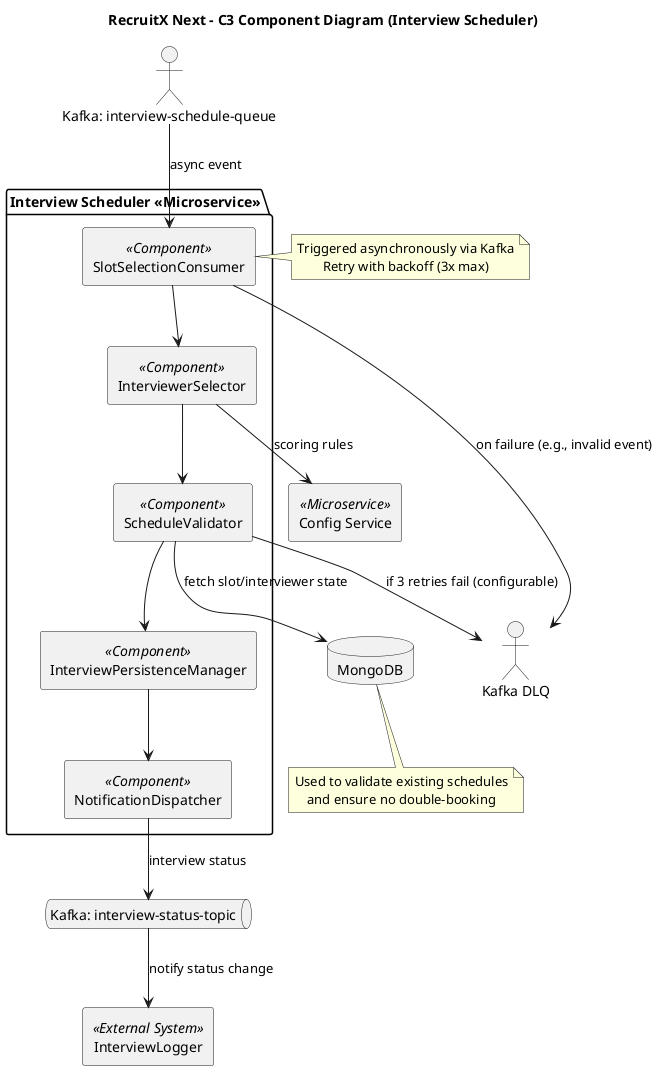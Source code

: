 @startuml
skinparam componentStyle rectangle
skinparam defaultTextAlignment center
title RecruitX Next – C3 Component Diagram (Interview Scheduler)

actor "Kafka: interview-schedule-queue" as kafka_input
actor "Kafka DLQ" as dlq
database "MongoDB" as mongo
component "Config Service" as config_service <<Microservice>>
component "InterviewLogger" as interviewLogger <<External System>>
queue "Kafka: interview-status-topic" as kafka_status

package "Interview Scheduler <<Microservice>>" {
  component "SlotSelectionConsumer" <<Component>>
  component "InterviewerSelector" <<Component>>
  component "ScheduleValidator" <<Component>>
  component "InterviewPersistenceManager" <<Component>>
  component "NotificationDispatcher" <<Component>>
}

' === Flow ===
kafka_input --> SlotSelectionConsumer : async event

SlotSelectionConsumer --> InterviewerSelector
InterviewerSelector --> config_service : scoring rules

InterviewerSelector --> ScheduleValidator
ScheduleValidator --> mongo : fetch slot/interviewer state

ScheduleValidator --> InterviewPersistenceManager
InterviewPersistenceManager --> NotificationDispatcher
NotificationDispatcher --> kafka_status : interview status

kafka_status --> interviewLogger : notify status change

' === Resilience ===
SlotSelectionConsumer --> dlq : on failure (e.g., invalid event)
ScheduleValidator --> dlq : if 3 retries fail (configurable)

note right of SlotSelectionConsumer
  Triggered asynchronously via Kafka
  Retry with backoff (3x max)
end note

note bottom of mongo
  Used to validate existing schedules
  and ensure no double-booking
end note

@enduml
